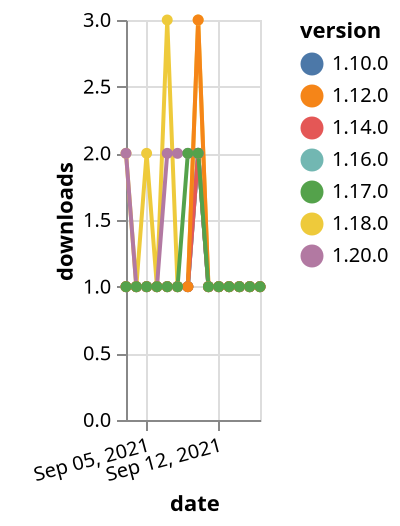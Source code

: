 {"$schema": "https://vega.github.io/schema/vega-lite/v5.json", "description": "A simple bar chart with embedded data.", "data": {"values": [{"date": "2021-09-03", "total": 292, "delta": 2, "version": "1.18.0"}, {"date": "2021-09-04", "total": 293, "delta": 1, "version": "1.18.0"}, {"date": "2021-09-05", "total": 295, "delta": 2, "version": "1.18.0"}, {"date": "2021-09-06", "total": 296, "delta": 1, "version": "1.18.0"}, {"date": "2021-09-07", "total": 299, "delta": 3, "version": "1.18.0"}, {"date": "2021-09-08", "total": 300, "delta": 1, "version": "1.18.0"}, {"date": "2021-09-09", "total": 301, "delta": 1, "version": "1.18.0"}, {"date": "2021-09-10", "total": 304, "delta": 3, "version": "1.18.0"}, {"date": "2021-09-11", "total": 305, "delta": 1, "version": "1.18.0"}, {"date": "2021-09-12", "total": 306, "delta": 1, "version": "1.18.0"}, {"date": "2021-09-13", "total": 307, "delta": 1, "version": "1.18.0"}, {"date": "2021-09-14", "total": 308, "delta": 1, "version": "1.18.0"}, {"date": "2021-09-15", "total": 309, "delta": 1, "version": "1.18.0"}, {"date": "2021-09-16", "total": 310, "delta": 1, "version": "1.18.0"}, {"date": "2021-09-03", "total": 258, "delta": 1, "version": "1.10.0"}, {"date": "2021-09-04", "total": 259, "delta": 1, "version": "1.10.0"}, {"date": "2021-09-05", "total": 260, "delta": 1, "version": "1.10.0"}, {"date": "2021-09-06", "total": 261, "delta": 1, "version": "1.10.0"}, {"date": "2021-09-07", "total": 262, "delta": 1, "version": "1.10.0"}, {"date": "2021-09-08", "total": 263, "delta": 1, "version": "1.10.0"}, {"date": "2021-09-09", "total": 264, "delta": 1, "version": "1.10.0"}, {"date": "2021-09-10", "total": 266, "delta": 2, "version": "1.10.0"}, {"date": "2021-09-11", "total": 267, "delta": 1, "version": "1.10.0"}, {"date": "2021-09-12", "total": 268, "delta": 1, "version": "1.10.0"}, {"date": "2021-09-13", "total": 269, "delta": 1, "version": "1.10.0"}, {"date": "2021-09-14", "total": 270, "delta": 1, "version": "1.10.0"}, {"date": "2021-09-15", "total": 271, "delta": 1, "version": "1.10.0"}, {"date": "2021-09-16", "total": 272, "delta": 1, "version": "1.10.0"}, {"date": "2021-09-03", "total": 124, "delta": 2, "version": "1.20.0"}, {"date": "2021-09-04", "total": 125, "delta": 1, "version": "1.20.0"}, {"date": "2021-09-05", "total": 126, "delta": 1, "version": "1.20.0"}, {"date": "2021-09-06", "total": 127, "delta": 1, "version": "1.20.0"}, {"date": "2021-09-07", "total": 129, "delta": 2, "version": "1.20.0"}, {"date": "2021-09-08", "total": 131, "delta": 2, "version": "1.20.0"}, {"date": "2021-09-09", "total": 133, "delta": 2, "version": "1.20.0"}, {"date": "2021-09-10", "total": 135, "delta": 2, "version": "1.20.0"}, {"date": "2021-09-11", "total": 136, "delta": 1, "version": "1.20.0"}, {"date": "2021-09-12", "total": 137, "delta": 1, "version": "1.20.0"}, {"date": "2021-09-13", "total": 138, "delta": 1, "version": "1.20.0"}, {"date": "2021-09-14", "total": 139, "delta": 1, "version": "1.20.0"}, {"date": "2021-09-15", "total": 140, "delta": 1, "version": "1.20.0"}, {"date": "2021-09-16", "total": 141, "delta": 1, "version": "1.20.0"}, {"date": "2021-09-03", "total": 159, "delta": 1, "version": "1.16.0"}, {"date": "2021-09-04", "total": 160, "delta": 1, "version": "1.16.0"}, {"date": "2021-09-05", "total": 161, "delta": 1, "version": "1.16.0"}, {"date": "2021-09-06", "total": 162, "delta": 1, "version": "1.16.0"}, {"date": "2021-09-07", "total": 163, "delta": 1, "version": "1.16.0"}, {"date": "2021-09-08", "total": 164, "delta": 1, "version": "1.16.0"}, {"date": "2021-09-09", "total": 165, "delta": 1, "version": "1.16.0"}, {"date": "2021-09-10", "total": 167, "delta": 2, "version": "1.16.0"}, {"date": "2021-09-11", "total": 168, "delta": 1, "version": "1.16.0"}, {"date": "2021-09-12", "total": 169, "delta": 1, "version": "1.16.0"}, {"date": "2021-09-13", "total": 170, "delta": 1, "version": "1.16.0"}, {"date": "2021-09-14", "total": 171, "delta": 1, "version": "1.16.0"}, {"date": "2021-09-15", "total": 172, "delta": 1, "version": "1.16.0"}, {"date": "2021-09-16", "total": 173, "delta": 1, "version": "1.16.0"}, {"date": "2021-09-03", "total": 226, "delta": 1, "version": "1.14.0"}, {"date": "2021-09-04", "total": 227, "delta": 1, "version": "1.14.0"}, {"date": "2021-09-05", "total": 228, "delta": 1, "version": "1.14.0"}, {"date": "2021-09-06", "total": 229, "delta": 1, "version": "1.14.0"}, {"date": "2021-09-07", "total": 230, "delta": 1, "version": "1.14.0"}, {"date": "2021-09-08", "total": 231, "delta": 1, "version": "1.14.0"}, {"date": "2021-09-09", "total": 232, "delta": 1, "version": "1.14.0"}, {"date": "2021-09-10", "total": 234, "delta": 2, "version": "1.14.0"}, {"date": "2021-09-11", "total": 235, "delta": 1, "version": "1.14.0"}, {"date": "2021-09-12", "total": 236, "delta": 1, "version": "1.14.0"}, {"date": "2021-09-13", "total": 237, "delta": 1, "version": "1.14.0"}, {"date": "2021-09-14", "total": 238, "delta": 1, "version": "1.14.0"}, {"date": "2021-09-15", "total": 239, "delta": 1, "version": "1.14.0"}, {"date": "2021-09-16", "total": 240, "delta": 1, "version": "1.14.0"}, {"date": "2021-09-03", "total": 320, "delta": 1, "version": "1.12.0"}, {"date": "2021-09-04", "total": 321, "delta": 1, "version": "1.12.0"}, {"date": "2021-09-05", "total": 322, "delta": 1, "version": "1.12.0"}, {"date": "2021-09-06", "total": 323, "delta": 1, "version": "1.12.0"}, {"date": "2021-09-07", "total": 324, "delta": 1, "version": "1.12.0"}, {"date": "2021-09-08", "total": 325, "delta": 1, "version": "1.12.0"}, {"date": "2021-09-09", "total": 326, "delta": 1, "version": "1.12.0"}, {"date": "2021-09-10", "total": 329, "delta": 3, "version": "1.12.0"}, {"date": "2021-09-11", "total": 330, "delta": 1, "version": "1.12.0"}, {"date": "2021-09-12", "total": 331, "delta": 1, "version": "1.12.0"}, {"date": "2021-09-13", "total": 332, "delta": 1, "version": "1.12.0"}, {"date": "2021-09-14", "total": 333, "delta": 1, "version": "1.12.0"}, {"date": "2021-09-15", "total": 334, "delta": 1, "version": "1.12.0"}, {"date": "2021-09-16", "total": 335, "delta": 1, "version": "1.12.0"}, {"date": "2021-09-03", "total": 135, "delta": 1, "version": "1.17.0"}, {"date": "2021-09-04", "total": 136, "delta": 1, "version": "1.17.0"}, {"date": "2021-09-05", "total": 137, "delta": 1, "version": "1.17.0"}, {"date": "2021-09-06", "total": 138, "delta": 1, "version": "1.17.0"}, {"date": "2021-09-07", "total": 139, "delta": 1, "version": "1.17.0"}, {"date": "2021-09-08", "total": 140, "delta": 1, "version": "1.17.0"}, {"date": "2021-09-09", "total": 142, "delta": 2, "version": "1.17.0"}, {"date": "2021-09-10", "total": 144, "delta": 2, "version": "1.17.0"}, {"date": "2021-09-11", "total": 145, "delta": 1, "version": "1.17.0"}, {"date": "2021-09-12", "total": 146, "delta": 1, "version": "1.17.0"}, {"date": "2021-09-13", "total": 147, "delta": 1, "version": "1.17.0"}, {"date": "2021-09-14", "total": 148, "delta": 1, "version": "1.17.0"}, {"date": "2021-09-15", "total": 149, "delta": 1, "version": "1.17.0"}, {"date": "2021-09-16", "total": 150, "delta": 1, "version": "1.17.0"}]}, "width": "container", "mark": {"type": "line", "point": {"filled": true}}, "encoding": {"x": {"field": "date", "type": "temporal", "timeUnit": "yearmonthdate", "title": "date", "axis": {"labelAngle": -15}}, "y": {"field": "delta", "type": "quantitative", "title": "downloads"}, "color": {"field": "version", "type": "nominal"}, "tooltip": {"field": "delta"}}}